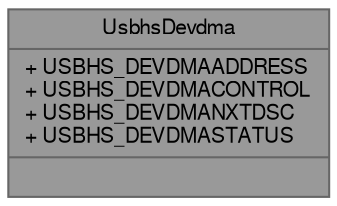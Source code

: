 digraph "UsbhsDevdma"
{
 // LATEX_PDF_SIZE
  bgcolor="transparent";
  edge [fontname=FreeSans,fontsize=10,labelfontname=FreeSans,labelfontsize=10];
  node [fontname=FreeSans,fontsize=10,shape=box,height=0.2,width=0.4];
  Node1 [shape=record,label="{UsbhsDevdma\n|+ USBHS_DEVDMAADDRESS\l+ USBHS_DEVDMACONTROL\l+ USBHS_DEVDMANXTDSC\l+ USBHS_DEVDMASTATUS\l|}",height=0.2,width=0.4,color="gray40", fillcolor="grey60", style="filled", fontcolor="black",tooltip="UsbhsDevdma hardware registers."];
}
